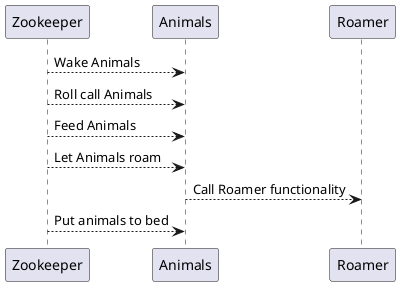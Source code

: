 @startuml Q3-With-Strategy


Zookeeper --> Animals : Wake Animals

Zookeeper --> Animals : Roll call Animals

Zookeeper --> Animals : Feed Animals

Zookeeper --> Animals : Let Animals roam
Animals --> Roamer : Call Roamer functionality

Zookeeper --> Animals : Put animals to bed


@enduml
